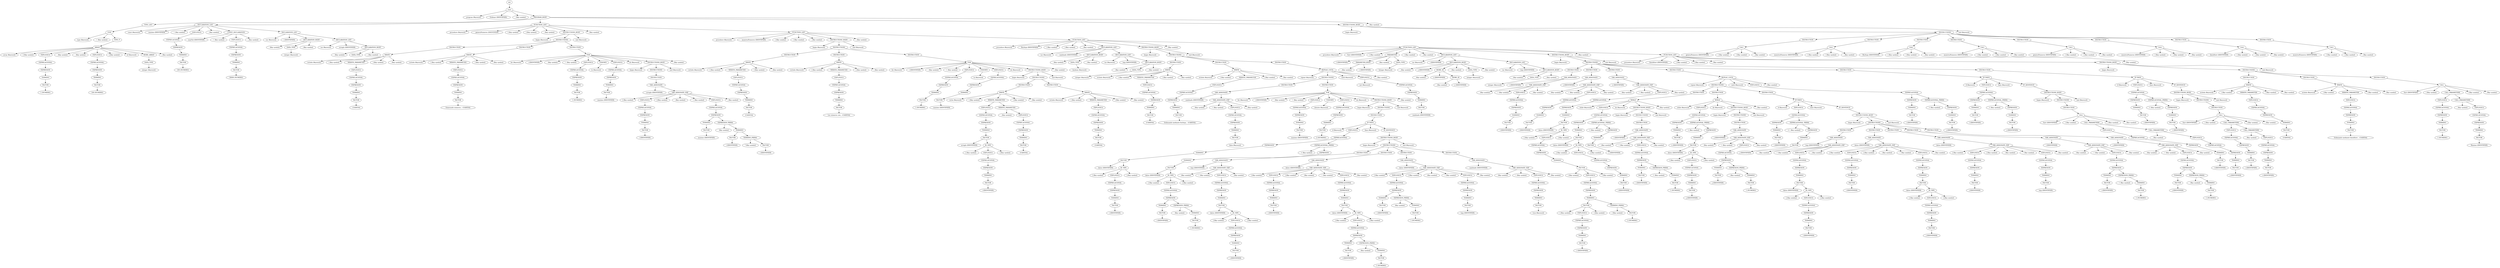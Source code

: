 digraph G{
nodo0[ label="init"];
nodo1[ label ="start"]
nodo0->nodo1; 
nodo2[ label ="program (Keyword)"]
nodo1->nodo2; 
nodo3[ label ="Ordenar (IDENTIFIER)"]
nodo1->nodo3; 
nodo4[ label ="; (Key symbol)"]
nodo1->nodo4; 
nodo5[ label ="PROGRAM_BODY"]
nodo1->nodo5; 
nodo6[ label ="TYPE_LIST"]
nodo5->nodo6; 
nodo7[ label ="TYPE"]
nodo6->nodo7; 
nodo8[ label ="type (Keyword)"]
nodo7->nodo8; 
nodo9[ label ="= (Key symbol)"]
nodo7->nodo9; 
nodo10[ label ="TYPE_P"]
nodo7->nodo10; 
nodo11[ label ="ARRAY"]
nodo10->nodo11; 
nodo12[ label ="array (Keyword)"]
nodo11->nodo12; 
nodo13[ label ="[ (Key symbol)"]
nodo11->nodo13; 
nodo14[ label ="EXPLOGICA"]
nodo11->nodo14; 
nodo15[ label ="EXPRELACIONAL"]
nodo14->nodo15; 
nodo16[ label ="EXPRESION"]
nodo15->nodo16; 
nodo17[ label ="TERMINO"]
nodo16->nodo17; 
nodo18[ label ="FACTOR"]
nodo17->nodo18; 
nodo19[ label ="1 (NUMERO)"]
nodo18->nodo19; 
nodo20[ label =". (Key symbol)"]
nodo11->nodo20; 
nodo21[ label =". (Key symbol)"]
nodo11->nodo21; 
nodo22[ label ="EXPLOGICA"]
nodo11->nodo22; 
nodo23[ label ="EXPRELACIONAL"]
nodo22->nodo23; 
nodo24[ label ="EXPRESION"]
nodo23->nodo24; 
nodo25[ label ="TERMINO"]
nodo24->nodo25; 
nodo26[ label ="FACTOR"]
nodo25->nodo26; 
nodo27[ label ="100 (NUMERO)"]
nodo26->nodo27; 
nodo28[ label ="] (Key symbol)"]
nodo11->nodo28; 
nodo29[ label ="of (Keyword)"]
nodo11->nodo29; 
nodo30[ label ="MORE_ARRAY"]
nodo11->nodo30; 
nodo31[ label ="DATA_TYPE"]
nodo30->nodo31; 
nodo32[ label ="integer (Keyword)"]
nodo31->nodo32; 
nodo33[ label ="; (Key symbol)"]
nodo11->nodo33; 
nodo34[ label ="DECLARATION_LIST"]
nodo5->nodo34; 
nodo35[ label ="const (Keyword)"]
nodo34->nodo35; 
nodo36[ label ="maximo (IDENTIFIER)"]
nodo34->nodo36; 
nodo37[ label ="= (Key symbol)"]
nodo34->nodo37; 
nodo38[ label ="EXPLOGICA"]
nodo34->nodo38; 
nodo39[ label ="EXPRELACIONAL"]
nodo38->nodo39; 
nodo40[ label ="EXPRESION"]
nodo39->nodo40; 
nodo41[ label ="TERMINO"]
nodo40->nodo41; 
nodo42[ label ="FACTOR"]
nodo41->nodo42; 
nodo43[ label ="100 (NUMERO)"]
nodo42->nodo43; 
nodo44[ label ="; (Key symbol)"]
nodo34->nodo44; 
nodo45[ label ="CONST_DECLARATION"]
nodo34->nodo45; 
nodo46[ label ="maxVal (IDENTIFIER)"]
nodo45->nodo46; 
nodo47[ label ="= (Key symbol)"]
nodo45->nodo47; 
nodo48[ label ="EXPLOGICA"]
nodo45->nodo48; 
nodo49[ label ="EXPRELACIONAL"]
nodo48->nodo49; 
nodo50[ label ="EXPRESION"]
nodo49->nodo50; 
nodo51[ label ="TERMINO"]
nodo50->nodo51; 
nodo52[ label ="FACTOR"]
nodo51->nodo52; 
nodo53[ label ="30000 (NUMERO)"]
nodo52->nodo53; 
nodo54[ label ="; (Key symbol)"]
nodo45->nodo54; 
nodo55[ label ="DECLARATION_LIST"]
nodo34->nodo55; 
nodo56[ label ="var (Keyword)"]
nodo55->nodo56; 
nodo57[ label ="i (IDENTIFIER)"]
nodo55->nodo57; 
nodo58[ label ="DECLARATION_BODY"]
nodo55->nodo58; 
nodo59[ label =": (Key symbol)"]
nodo58->nodo59; 
nodo60[ label ="DATA_TYPE"]
nodo58->nodo60; 
nodo61[ label ="integer (Keyword)"]
nodo60->nodo61; 
nodo62[ label ="; (Key symbol)"]
nodo58->nodo62; 
nodo63[ label ="DECLARATION_LIST"]
nodo55->nodo63; 
nodo64[ label ="var (Keyword)"]
nodo63->nodo64; 
nodo65[ label ="arreglo (IDENTIFIER)"]
nodo63->nodo65; 
nodo66[ label ="DECLARATION_BODY"]
nodo63->nodo66; 
nodo67[ label =": (Key symbol)"]
nodo66->nodo67; 
nodo68[ label ="DATA_TYPE"]
nodo66->nodo68; 
nodo69[ label ="; (Key symbol)"]
nodo66->nodo69; 
nodo70[ label ="FUNCTION_LIST"]
nodo5->nodo70; 
nodo71[ label ="procedure (Keyword)"]
nodo70->nodo71; 
nodo72[ label ="generaNumeros (IDENTIFIER)"]
nodo70->nodo72; 
nodo73[ label ="( (Key symbol)"]
nodo70->nodo73; 
nodo74[ label =") (Key symbol)"]
nodo70->nodo74; 
nodo75[ label ="; (Key symbol)"]
nodo70->nodo75; 
nodo76[ label ="INSTRUCTIONS_BODY"]
nodo70->nodo76; 
nodo77[ label ="begin (Keyword)"]
nodo76->nodo77; 
nodo78[ label ="INSTRUCTIONS"]
nodo76->nodo78; 
nodo79[ label ="INSTRUCTION"]
nodo78->nodo79; 
nodo80[ label ="WRITE"]
nodo79->nodo80; 
nodo81[ label ="writeln (Keyword)"]
nodo80->nodo81; 
nodo82[ label ="( (Key symbol)"]
nodo80->nodo82; 
nodo83[ label ="WRHITE_PARAMETER"]
nodo80->nodo83; 
nodo84[ label ="EXPLOGICA"]
nodo83->nodo84; 
nodo85[ label ="EXPRELACIONAL"]
nodo84->nodo85; 
nodo86[ label ="EXPRESION"]
nodo85->nodo86; 
nodo87[ label ="TERMINO"]
nodo86->nodo87; 
nodo88[ label ="FACTOR"]
nodo87->nodo88; 
nodo89[ label =" (CADENA)"]
nodo88->nodo89; 
nodo90[ label =") (Key symbol)"]
nodo80->nodo90; 
nodo91[ label ="; (Key symbol)"]
nodo80->nodo91; 
nodo92[ label ="INSTRUCTION"]
nodo78->nodo92; 
nodo93[ label ="WRITE"]
nodo92->nodo93; 
nodo94[ label ="writeln (Keyword)"]
nodo93->nodo94; 
nodo95[ label ="( (Key symbol)"]
nodo93->nodo95; 
nodo96[ label ="WRHITE_PARAMETER"]
nodo93->nodo96; 
nodo97[ label ="EXPLOGICA"]
nodo96->nodo97; 
nodo98[ label ="EXPRELACIONAL"]
nodo97->nodo98; 
nodo99[ label ="EXPRESION"]
nodo98->nodo99; 
nodo100[ label ="TERMINO"]
nodo99->nodo100; 
nodo101[ label ="FACTOR"]
nodo100->nodo101; 
nodo102[ label ="Generando números... (CADENA)"]
nodo101->nodo102; 
nodo103[ label =") (Key symbol)"]
nodo93->nodo103; 
nodo104[ label ="; (Key symbol)"]
nodo93->nodo104; 
nodo105[ label ="INSTRUCTION"]
nodo78->nodo105; 
nodo106[ label ="FOR"]
nodo105->nodo106; 
nodo107[ label ="for (Keyword)"]
nodo106->nodo107; 
nodo108[ label ="i (IDENTIFIER)"]
nodo106->nodo108; 
nodo109[ label =": (Key symbol)"]
nodo106->nodo109; 
nodo110[ label ="= (Key symbol)"]
nodo106->nodo110; 
nodo111[ label ="EXPLOGICA"]
nodo106->nodo111; 
nodo112[ label ="EXPRELACIONAL"]
nodo111->nodo112; 
nodo113[ label ="EXPRESION"]
nodo112->nodo113; 
nodo114[ label ="TERMINO"]
nodo113->nodo114; 
nodo115[ label ="FACTOR"]
nodo114->nodo115; 
nodo116[ label ="1 (NUMERO)"]
nodo115->nodo116; 
nodo117[ label ="TODOWN"]
nodo106->nodo117; 
nodo118[ label ="to (Keyword)"]
nodo117->nodo118; 
nodo119[ label ="EXPLOGICA"]
nodo106->nodo119; 
nodo120[ label ="EXPRELACIONAL"]
nodo119->nodo120; 
nodo121[ label ="EXPRESION"]
nodo120->nodo121; 
nodo122[ label ="TERMINO"]
nodo121->nodo122; 
nodo123[ label ="FACTOR"]
nodo122->nodo123; 
nodo124[ label ="maximo (IDENTIFIER)"]
nodo123->nodo124; 
nodo125[ label ="do (Keyword)"]
nodo106->nodo125; 
nodo126[ label ="INSTRUCTIONS_BODY"]
nodo106->nodo126; 
nodo127[ label ="begin (Keyword)"]
nodo126->nodo127; 
nodo128[ label ="INSTRUCTIONS"]
nodo126->nodo128; 
nodo129[ label ="INSTRUCTION"]
nodo128->nodo129; 
nodo130[ label ="VAR_ASSIGNATE"]
nodo129->nodo130; 
nodo131[ label ="arreglo (IDENTIFIER)"]
nodo130->nodo131; 
nodo132[ label ="VAR_ASSIGNATE_EXP"]
nodo130->nodo132; 
nodo133[ label ="[ (Key symbol)"]
nodo132->nodo133; 
nodo134[ label ="EXPLOGICA"]
nodo132->nodo134; 
nodo135[ label ="EXPRELACIONAL"]
nodo134->nodo135; 
nodo136[ label ="EXPRESION"]
nodo135->nodo136; 
nodo137[ label ="TERMINO"]
nodo136->nodo137; 
nodo138[ label ="FACTOR"]
nodo137->nodo138; 
nodo139[ label ="i (IDENTIFIER)"]
nodo138->nodo139; 
nodo140[ label ="] (Key symbol)"]
nodo132->nodo140; 
nodo141[ label =": (Key symbol)"]
nodo132->nodo141; 
nodo142[ label ="= (Key symbol)"]
nodo132->nodo142; 
nodo143[ label ="EXPLOGICA"]
nodo132->nodo143; 
nodo144[ label ="EXPRELACIONAL"]
nodo143->nodo144; 
nodo145[ label ="EXPRESION"]
nodo144->nodo145; 
nodo146[ label ="TERMINO"]
nodo145->nodo146; 
nodo147[ label ="FACTOR"]
nodo146->nodo147; 
nodo148[ label ="maximo (IDENTIFIER)"]
nodo147->nodo148; 
nodo149[ label ="EXPRESION_PRIMA"]
nodo145->nodo149; 
nodo150[ label ="- (Key symbol)"]
nodo149->nodo150; 
nodo151[ label ="TERMINO"]
nodo149->nodo151; 
nodo152[ label ="FACTOR"]
nodo151->nodo152; 
nodo153[ label ="i (IDENTIFIER)"]
nodo152->nodo153; 
nodo154[ label ="TERMINO_PRIMA "]
nodo151->nodo154; 
nodo155[ label ="* (Key symbol)"]
nodo154->nodo155; 
nodo156[ label ="FACTOR"]
nodo154->nodo156; 
nodo157[ label ="i (IDENTIFIER)"]
nodo156->nodo157; 
nodo158[ label ="; (Key symbol)"]
nodo132->nodo158; 
nodo159[ label ="end (Keyword)"]
nodo126->nodo159; 
nodo160[ label ="; (Key symbol)"]
nodo106->nodo160; 
nodo161[ label ="end (Keyword)"]
nodo76->nodo161; 
nodo162[ label ="; (Key symbol)"]
nodo70->nodo162; 
nodo163[ label ="FUNCTION_LIST"]
nodo70->nodo163; 
nodo164[ label ="procedure (Keyword)"]
nodo163->nodo164; 
nodo165[ label ="muestraNumeros (IDENTIFIER)"]
nodo163->nodo165; 
nodo166[ label ="( (Key symbol)"]
nodo163->nodo166; 
nodo167[ label =") (Key symbol)"]
nodo163->nodo167; 
nodo168[ label ="; (Key symbol)"]
nodo163->nodo168; 
nodo169[ label ="INSTRUCTIONS_BODY"]
nodo163->nodo169; 
nodo170[ label ="begin (Keyword)"]
nodo169->nodo170; 
nodo171[ label ="INSTRUCTIONS"]
nodo169->nodo171; 
nodo172[ label ="INSTRUCTION"]
nodo171->nodo172; 
nodo173[ label ="WRITE"]
nodo172->nodo173; 
nodo174[ label ="writeln (Keyword)"]
nodo173->nodo174; 
nodo175[ label ="( (Key symbol)"]
nodo173->nodo175; 
nodo176[ label ="WRHITE_PARAMETER"]
nodo173->nodo176; 
nodo177[ label ="EXPLOGICA"]
nodo176->nodo177; 
nodo178[ label ="EXPRELACIONAL"]
nodo177->nodo178; 
nodo179[ label ="EXPRESION"]
nodo178->nodo179; 
nodo180[ label ="TERMINO"]
nodo179->nodo180; 
nodo181[ label ="FACTOR"]
nodo180->nodo181; 
nodo182[ label =" (CADENA)"]
nodo181->nodo182; 
nodo183[ label =") (Key symbol)"]
nodo173->nodo183; 
nodo184[ label ="; (Key symbol)"]
nodo173->nodo184; 
nodo185[ label ="INSTRUCTION"]
nodo171->nodo185; 
nodo186[ label ="WRITE"]
nodo185->nodo186; 
nodo187[ label ="writeln (Keyword)"]
nodo186->nodo187; 
nodo188[ label ="( (Key symbol)"]
nodo186->nodo188; 
nodo189[ label ="WRHITE_PARAMETER"]
nodo186->nodo189; 
nodo190[ label ="EXPLOGICA"]
nodo189->nodo190; 
nodo191[ label ="EXPRELACIONAL"]
nodo190->nodo191; 
nodo192[ label ="EXPRESION"]
nodo191->nodo192; 
nodo193[ label ="TERMINO"]
nodo192->nodo193; 
nodo194[ label ="FACTOR"]
nodo193->nodo194; 
nodo195[ label ="Los números son... (CADENA)"]
nodo194->nodo195; 
nodo196[ label =") (Key symbol)"]
nodo186->nodo196; 
nodo197[ label ="; (Key symbol)"]
nodo186->nodo197; 
nodo198[ label ="INSTRUCTION"]
nodo171->nodo198; 
nodo199[ label ="FOR"]
nodo198->nodo199; 
nodo200[ label ="for (Keyword)"]
nodo199->nodo200; 
nodo201[ label ="i (IDENTIFIER)"]
nodo199->nodo201; 
nodo202[ label =": (Key symbol)"]
nodo199->nodo202; 
nodo203[ label ="= (Key symbol)"]
nodo199->nodo203; 
nodo204[ label ="EXPLOGICA"]
nodo199->nodo204; 
nodo205[ label ="EXPRELACIONAL"]
nodo204->nodo205; 
nodo206[ label ="EXPRESION"]
nodo205->nodo206; 
nodo207[ label ="TERMINO"]
nodo206->nodo207; 
nodo208[ label ="FACTOR"]
nodo207->nodo208; 
nodo209[ label ="1 (NUMERO)"]
nodo208->nodo209; 
nodo210[ label ="TODOWN"]
nodo199->nodo210; 
nodo211[ label ="to (Keyword)"]
nodo210->nodo211; 
nodo212[ label ="EXPLOGICA"]
nodo199->nodo212; 
nodo213[ label ="EXPRELACIONAL"]
nodo212->nodo213; 
nodo214[ label ="EXPRESION"]
nodo213->nodo214; 
nodo215[ label ="TERMINO"]
nodo214->nodo215; 
nodo216[ label ="FACTOR"]
nodo215->nodo216; 
nodo217[ label ="maximo (IDENTIFIER)"]
nodo216->nodo217; 
nodo218[ label ="do (Keyword)"]
nodo199->nodo218; 
nodo219[ label ="INSTRUCTIONS_BODY"]
nodo199->nodo219; 
nodo220[ label ="begin (Keyword)"]
nodo219->nodo220; 
nodo221[ label ="INSTRUCTIONS"]
nodo219->nodo221; 
nodo222[ label ="INSTRUCTION"]
nodo221->nodo222; 
nodo223[ label ="WRITE"]
nodo222->nodo223; 
nodo224[ label ="write (Keyword)"]
nodo223->nodo224; 
nodo225[ label ="( (Key symbol)"]
nodo223->nodo225; 
nodo226[ label ="WRHITE_PARAMETER"]
nodo223->nodo226; 
nodo227[ label ="EXPLOGICA"]
nodo226->nodo227; 
nodo228[ label ="EXPRELACIONAL"]
nodo227->nodo228; 
nodo229[ label ="EXPRESION"]
nodo228->nodo229; 
nodo230[ label ="TERMINO"]
nodo229->nodo230; 
nodo231[ label ="FACTOR"]
nodo230->nodo231; 
nodo232[ label ="arreglo (IDENTIFIER)"]
nodo231->nodo232; 
nodo233[ label ="ID_TIPE"]
nodo231->nodo233; 
nodo234[ label ="[ (Key symbol)"]
nodo233->nodo234; 
nodo235[ label ="EXPLOGICA"]
nodo233->nodo235; 
nodo236[ label ="EXPRELACIONAL"]
nodo235->nodo236; 
nodo237[ label ="EXPRESION"]
nodo236->nodo237; 
nodo238[ label ="TERMINO"]
nodo237->nodo238; 
nodo239[ label ="FACTOR"]
nodo238->nodo239; 
nodo240[ label ="i (IDENTIFIER)"]
nodo239->nodo240; 
nodo241[ label ="] (Key symbol)"]
nodo233->nodo241; 
nodo242[ label ="WRHITE_PARAMETER"]
nodo226->nodo242; 
nodo243[ label =", (Key symbol)"]
nodo242->nodo243; 
nodo244[ label ="EXPLOGICA"]
nodo242->nodo244; 
nodo245[ label ="EXPRELACIONAL"]
nodo244->nodo245; 
nodo246[ label ="EXPRESION"]
nodo245->nodo246; 
nodo247[ label ="TERMINO"]
nodo246->nodo247; 
nodo248[ label ="FACTOR"]
nodo247->nodo248; 
nodo249[ label ="  (CADENA)"]
nodo248->nodo249; 
nodo250[ label =") (Key symbol)"]
nodo223->nodo250; 
nodo251[ label ="; (Key symbol)"]
nodo223->nodo251; 
nodo252[ label ="INSTRUCTION"]
nodo221->nodo252; 
nodo253[ label ="WRITE"]
nodo252->nodo253; 
nodo254[ label ="writeln (Keyword)"]
nodo253->nodo254; 
nodo255[ label ="( (Key symbol)"]
nodo253->nodo255; 
nodo256[ label ="WRHITE_PARAMETER"]
nodo253->nodo256; 
nodo257[ label ="EXPLOGICA"]
nodo256->nodo257; 
nodo258[ label ="EXPRELACIONAL"]
nodo257->nodo258; 
nodo259[ label ="EXPRESION"]
nodo258->nodo259; 
nodo260[ label ="TERMINO"]
nodo259->nodo260; 
nodo261[ label ="FACTOR"]
nodo260->nodo261; 
nodo262[ label =" (CADENA)"]
nodo261->nodo262; 
nodo263[ label =") (Key symbol)"]
nodo253->nodo263; 
nodo264[ label ="; (Key symbol)"]
nodo253->nodo264; 
nodo265[ label ="end (Keyword)"]
nodo219->nodo265; 
nodo266[ label ="; (Key symbol)"]
nodo199->nodo266; 
nodo267[ label ="end (Keyword)"]
nodo169->nodo267; 
nodo268[ label ="; (Key symbol)"]
nodo163->nodo268; 
nodo269[ label ="FUNCTION_LIST"]
nodo163->nodo269; 
nodo270[ label ="procedure (Keyword)"]
nodo269->nodo270; 
nodo271[ label ="Burbuja (IDENTIFIER)"]
nodo269->nodo271; 
nodo272[ label ="( (Key symbol)"]
nodo269->nodo272; 
nodo273[ label =") (Key symbol)"]
nodo269->nodo273; 
nodo274[ label ="; (Key symbol)"]
nodo269->nodo274; 
nodo275[ label ="DECLARATION_LIST"]
nodo269->nodo275; 
nodo276[ label ="var (Keyword)"]
nodo275->nodo276; 
nodo277[ label ="cambiado (IDENTIFIER)"]
nodo275->nodo277; 
nodo278[ label ="DECLARATION_BODY"]
nodo275->nodo278; 
nodo279[ label =": (Key symbol)"]
nodo278->nodo279; 
nodo280[ label ="DATA_TYPE"]
nodo278->nodo280; 
nodo281[ label ="boolean (Keyword)"]
nodo280->nodo281; 
nodo282[ label ="; (Key symbol)"]
nodo278->nodo282; 
nodo283[ label ="DECLARATION_LIST"]
nodo275->nodo283; 
nodo284[ label ="var (Keyword)"]
nodo283->nodo284; 
nodo285[ label ="tmp (IDENTIFIER)"]
nodo283->nodo285; 
nodo286[ label ="DECLARATION_BODY"]
nodo283->nodo286; 
nodo287[ label =": (Key symbol)"]
nodo286->nodo287; 
nodo288[ label ="DATA_TYPE"]
nodo286->nodo288; 
nodo289[ label ="integer (Keyword)"]
nodo288->nodo289; 
nodo290[ label ="; (Key symbol)"]
nodo286->nodo290; 
nodo291[ label ="INSTRUCTIONS_BODY"]
nodo269->nodo291; 
nodo292[ label ="begin (Keyword)"]
nodo291->nodo292; 
nodo293[ label ="INSTRUCTIONS"]
nodo291->nodo293; 
nodo294[ label ="INSTRUCTION"]
nodo293->nodo294; 
nodo295[ label ="WRITE"]
nodo294->nodo295; 
nodo296[ label ="writeln (Keyword)"]
nodo295->nodo296; 
nodo297[ label ="( (Key symbol)"]
nodo295->nodo297; 
nodo298[ label ="WRHITE_PARAMETER"]
nodo295->nodo298; 
nodo299[ label ="EXPLOGICA"]
nodo298->nodo299; 
nodo300[ label ="EXPRELACIONAL"]
nodo299->nodo300; 
nodo301[ label ="EXPRESION"]
nodo300->nodo301; 
nodo302[ label ="TERMINO"]
nodo301->nodo302; 
nodo303[ label ="FACTOR"]
nodo302->nodo303; 
nodo304[ label =" (CADENA)"]
nodo303->nodo304; 
nodo305[ label =") (Key symbol)"]
nodo295->nodo305; 
nodo306[ label ="; (Key symbol)"]
nodo295->nodo306; 
nodo307[ label ="INSTRUCTION"]
nodo293->nodo307; 
nodo308[ label ="WRITE"]
nodo307->nodo308; 
nodo309[ label ="writeln (Keyword)"]
nodo308->nodo309; 
nodo310[ label ="( (Key symbol)"]
nodo308->nodo310; 
nodo311[ label ="WRHITE_PARAMETER"]
nodo308->nodo311; 
nodo312[ label ="EXPLOGICA"]
nodo311->nodo312; 
nodo313[ label ="EXPRELACIONAL"]
nodo312->nodo313; 
nodo314[ label ="EXPRESION"]
nodo313->nodo314; 
nodo315[ label ="TERMINO"]
nodo314->nodo315; 
nodo316[ label ="FACTOR"]
nodo315->nodo316; 
nodo317[ label ="Ordenando mediante burbuja... (CADENA)"]
nodo316->nodo317; 
nodo318[ label =") (Key symbol)"]
nodo308->nodo318; 
nodo319[ label ="; (Key symbol)"]
nodo308->nodo319; 
nodo320[ label ="INSTRUCTION"]
nodo293->nodo320; 
nodo321[ label ="REPEAT_UNTIL"]
nodo320->nodo321; 
nodo322[ label ="repeat (Keyword)"]
nodo321->nodo322; 
nodo323[ label ="INSTRUCTIONS"]
nodo321->nodo323; 
nodo324[ label ="INSTRUCTION"]
nodo323->nodo324; 
nodo325[ label ="VAR_ASSIGNATE"]
nodo324->nodo325; 
nodo326[ label ="cambiado (IDENTIFIER)"]
nodo325->nodo326; 
nodo327[ label ="VAR_ASSIGNATE_EXP"]
nodo325->nodo327; 
nodo328[ label =": (Key symbol)"]
nodo327->nodo328; 
nodo329[ label ="= (Key symbol)"]
nodo327->nodo329; 
nodo330[ label ="EXPLOGICA"]
nodo327->nodo330; 
nodo331[ label ="EXPRELACIONAL"]
nodo330->nodo331; 
nodo332[ label ="EXPRESION"]
nodo331->nodo332; 
nodo333[ label ="TERMINO"]
nodo332->nodo333; 
nodo334[ label ="FACTOR"]
nodo333->nodo334; 
nodo335[ label ="false (Keyword)"]
nodo334->nodo335; 
nodo336[ label ="; (Key symbol)"]
nodo327->nodo336; 
nodo337[ label ="INSTRUCTION"]
nodo323->nodo337; 
nodo338[ label ="FOR"]
nodo337->nodo338; 
nodo339[ label ="for (Keyword)"]
nodo338->nodo339; 
nodo340[ label ="i (IDENTIFIER)"]
nodo338->nodo340; 
nodo341[ label =": (Key symbol)"]
nodo338->nodo341; 
nodo342[ label ="= (Key symbol)"]
nodo338->nodo342; 
nodo343[ label ="EXPLOGICA"]
nodo338->nodo343; 
nodo344[ label ="EXPRELACIONAL"]
nodo343->nodo344; 
nodo345[ label ="EXPRESION"]
nodo344->nodo345; 
nodo346[ label ="TERMINO"]
nodo345->nodo346; 
nodo347[ label ="FACTOR"]
nodo346->nodo347; 
nodo348[ label ="maximo (IDENTIFIER)"]
nodo347->nodo348; 
nodo349[ label ="TODOWN"]
nodo338->nodo349; 
nodo350[ label ="downto (Keyword)"]
nodo349->nodo350; 
nodo351[ label ="EXPLOGICA"]
nodo338->nodo351; 
nodo352[ label ="EXPRELACIONAL"]
nodo351->nodo352; 
nodo353[ label ="EXPRESION"]
nodo352->nodo353; 
nodo354[ label ="TERMINO"]
nodo353->nodo354; 
nodo355[ label ="FACTOR"]
nodo354->nodo355; 
nodo356[ label ="2 (NUMERO)"]
nodo355->nodo356; 
nodo357[ label ="do (Keyword)"]
nodo338->nodo357; 
nodo358[ label ="INSTRUCTIONS_BODY"]
nodo338->nodo358; 
nodo359[ label ="begin (Keyword)"]
nodo358->nodo359; 
nodo360[ label ="INSTRUCTIONS"]
nodo358->nodo360; 
nodo361[ label ="INSTRUCTION"]
nodo360->nodo361; 
nodo362[ label ="IF-THEN"]
nodo361->nodo362; 
nodo363[ label ="if (Keyword)"]
nodo362->nodo363; 
nodo364[ label ="EXPLOGICA"]
nodo362->nodo364; 
nodo365[ label ="EXPRELACIONAL"]
nodo364->nodo365; 
nodo366[ label ="EXPRESION"]
nodo365->nodo366; 
nodo367[ label ="TERMINO"]
nodo366->nodo367; 
nodo368[ label ="FACTOR"]
nodo367->nodo368; 
nodo369[ label ="datos (IDENTIFIER)"]
nodo368->nodo369; 
nodo370[ label ="ID_TIPE"]
nodo368->nodo370; 
nodo371[ label ="[ (Key symbol)"]
nodo370->nodo371; 
nodo372[ label ="EXPLOGICA"]
nodo370->nodo372; 
nodo373[ label ="EXPRELACIONAL"]
nodo372->nodo373; 
nodo374[ label ="EXPRESION"]
nodo373->nodo374; 
nodo375[ label ="TERMINO"]
nodo374->nodo375; 
nodo376[ label ="FACTOR"]
nodo375->nodo376; 
nodo377[ label ="i (IDENTIFIER)"]
nodo376->nodo377; 
nodo378[ label ="] (Key symbol)"]
nodo370->nodo378; 
nodo379[ label ="EXPRELACIONAL_PRIMA"]
nodo365->nodo379; 
nodo380[ label ="< (Key symbol)"]
nodo379->nodo380; 
nodo381[ label ="EXPRESION"]
nodo379->nodo381; 
nodo382[ label ="TERMINO"]
nodo381->nodo382; 
nodo383[ label ="FACTOR"]
nodo382->nodo383; 
nodo384[ label ="datos (IDENTIFIER)"]
nodo383->nodo384; 
nodo385[ label ="ID_TIPE"]
nodo383->nodo385; 
nodo386[ label ="[ (Key symbol)"]
nodo385->nodo386; 
nodo387[ label ="EXPLOGICA"]
nodo385->nodo387; 
nodo388[ label ="EXPRELACIONAL"]
nodo387->nodo388; 
nodo389[ label ="EXPRESION"]
nodo388->nodo389; 
nodo390[ label ="TERMINO"]
nodo389->nodo390; 
nodo391[ label ="FACTOR"]
nodo390->nodo391; 
nodo392[ label ="i (IDENTIFIER)"]
nodo391->nodo392; 
nodo393[ label ="EXPRESION_PRIMA"]
nodo389->nodo393; 
nodo394[ label ="- (Key symbol)"]
nodo393->nodo394; 
nodo395[ label ="TERMINO"]
nodo393->nodo395; 
nodo396[ label ="FACTOR"]
nodo395->nodo396; 
nodo397[ label ="1 (NUMERO)"]
nodo396->nodo397; 
nodo398[ label ="] (Key symbol)"]
nodo385->nodo398; 
nodo399[ label ="then (Keyword)"]
nodo362->nodo399; 
nodo400[ label ="IF_SENTENCE"]
nodo362->nodo400; 
nodo401[ label ="INSTRUCTIONS_BODY"]
nodo400->nodo401; 
nodo402[ label ="begin (Keyword)"]
nodo401->nodo402; 
nodo403[ label ="INSTRUCTIONS"]
nodo401->nodo403; 
nodo404[ label ="INSTRUCTION"]
nodo403->nodo404; 
nodo405[ label ="VAR_ASSIGNATE"]
nodo404->nodo405; 
nodo406[ label ="tmp (IDENTIFIER)"]
nodo405->nodo406; 
nodo407[ label ="VAR_ASSIGNATE_EXP"]
nodo405->nodo407; 
nodo408[ label =": (Key symbol)"]
nodo407->nodo408; 
nodo409[ label ="= (Key symbol)"]
nodo407->nodo409; 
nodo410[ label ="EXPLOGICA"]
nodo407->nodo410; 
nodo411[ label ="EXPRELACIONAL"]
nodo410->nodo411; 
nodo412[ label ="EXPRESION"]
nodo411->nodo412; 
nodo413[ label ="TERMINO"]
nodo412->nodo413; 
nodo414[ label ="FACTOR"]
nodo413->nodo414; 
nodo415[ label ="datos (IDENTIFIER)"]
nodo414->nodo415; 
nodo416[ label ="ID_TIPE"]
nodo414->nodo416; 
nodo417[ label ="[ (Key symbol)"]
nodo416->nodo417; 
nodo418[ label ="EXPLOGICA"]
nodo416->nodo418; 
nodo419[ label ="EXPRELACIONAL"]
nodo418->nodo419; 
nodo420[ label ="EXPRESION"]
nodo419->nodo420; 
nodo421[ label ="TERMINO"]
nodo420->nodo421; 
nodo422[ label ="FACTOR"]
nodo421->nodo422; 
nodo423[ label ="i (IDENTIFIER)"]
nodo422->nodo423; 
nodo424[ label ="] (Key symbol)"]
nodo416->nodo424; 
nodo425[ label ="; (Key symbol)"]
nodo407->nodo425; 
nodo426[ label ="INSTRUCTION"]
nodo403->nodo426; 
nodo427[ label ="VAR_ASSIGNATE"]
nodo426->nodo427; 
nodo428[ label ="datos (IDENTIFIER)"]
nodo427->nodo428; 
nodo429[ label ="VAR_ASSIGNATE_EXP"]
nodo427->nodo429; 
nodo430[ label ="[ (Key symbol)"]
nodo429->nodo430; 
nodo431[ label ="EXPLOGICA"]
nodo429->nodo431; 
nodo432[ label ="EXPRELACIONAL"]
nodo431->nodo432; 
nodo433[ label ="EXPRESION"]
nodo432->nodo433; 
nodo434[ label ="TERMINO"]
nodo433->nodo434; 
nodo435[ label ="FACTOR"]
nodo434->nodo435; 
nodo436[ label ="i (IDENTIFIER)"]
nodo435->nodo436; 
nodo437[ label ="] (Key symbol)"]
nodo429->nodo437; 
nodo438[ label =": (Key symbol)"]
nodo429->nodo438; 
nodo439[ label ="= (Key symbol)"]
nodo429->nodo439; 
nodo440[ label ="EXPLOGICA"]
nodo429->nodo440; 
nodo441[ label ="EXPRELACIONAL"]
nodo440->nodo441; 
nodo442[ label ="EXPRESION"]
nodo441->nodo442; 
nodo443[ label ="TERMINO"]
nodo442->nodo443; 
nodo444[ label ="FACTOR"]
nodo443->nodo444; 
nodo445[ label ="datos (IDENTIFIER)"]
nodo444->nodo445; 
nodo446[ label ="ID_TIPE"]
nodo444->nodo446; 
nodo447[ label ="[ (Key symbol)"]
nodo446->nodo447; 
nodo448[ label ="EXPLOGICA"]
nodo446->nodo448; 
nodo449[ label ="EXPRELACIONAL"]
nodo448->nodo449; 
nodo450[ label ="EXPRESION"]
nodo449->nodo450; 
nodo451[ label ="TERMINO"]
nodo450->nodo451; 
nodo452[ label ="FACTOR"]
nodo451->nodo452; 
nodo453[ label ="i (IDENTIFIER)"]
nodo452->nodo453; 
nodo454[ label ="EXPRESION_PRIMA"]
nodo450->nodo454; 
nodo455[ label ="- (Key symbol)"]
nodo454->nodo455; 
nodo456[ label ="TERMINO"]
nodo454->nodo456; 
nodo457[ label ="FACTOR"]
nodo456->nodo457; 
nodo458[ label ="1 (NUMERO)"]
nodo457->nodo458; 
nodo459[ label ="] (Key symbol)"]
nodo446->nodo459; 
nodo460[ label ="; (Key symbol)"]
nodo429->nodo460; 
nodo461[ label ="INSTRUCTION"]
nodo403->nodo461; 
nodo462[ label ="VAR_ASSIGNATE"]
nodo461->nodo462; 
nodo463[ label ="datos (IDENTIFIER)"]
nodo462->nodo463; 
nodo464[ label ="VAR_ASSIGNATE_EXP"]
nodo462->nodo464; 
nodo465[ label ="[ (Key symbol)"]
nodo464->nodo465; 
nodo466[ label ="EXPLOGICA"]
nodo464->nodo466; 
nodo467[ label ="EXPRELACIONAL"]
nodo466->nodo467; 
nodo468[ label ="EXPRESION"]
nodo467->nodo468; 
nodo469[ label ="TERMINO"]
nodo468->nodo469; 
nodo470[ label ="FACTOR"]
nodo469->nodo470; 
nodo471[ label ="i (IDENTIFIER)"]
nodo470->nodo471; 
nodo472[ label ="EXPRESION_PRIMA"]
nodo468->nodo472; 
nodo473[ label ="- (Key symbol)"]
nodo472->nodo473; 
nodo474[ label ="TERMINO"]
nodo472->nodo474; 
nodo475[ label ="FACTOR"]
nodo474->nodo475; 
nodo476[ label ="1 (NUMERO)"]
nodo475->nodo476; 
nodo477[ label ="] (Key symbol)"]
nodo464->nodo477; 
nodo478[ label =": (Key symbol)"]
nodo464->nodo478; 
nodo479[ label ="= (Key symbol)"]
nodo464->nodo479; 
nodo480[ label ="EXPLOGICA"]
nodo464->nodo480; 
nodo481[ label ="EXPRELACIONAL"]
nodo480->nodo481; 
nodo482[ label ="EXPRESION"]
nodo481->nodo482; 
nodo483[ label ="TERMINO"]
nodo482->nodo483; 
nodo484[ label ="FACTOR"]
nodo483->nodo484; 
nodo485[ label ="tmp (IDENTIFIER)"]
nodo484->nodo485; 
nodo486[ label ="; (Key symbol)"]
nodo464->nodo486; 
nodo487[ label ="INSTRUCTION"]
nodo403->nodo487; 
nodo488[ label ="VAR_ASSIGNATE"]
nodo487->nodo488; 
nodo489[ label ="cambiado (IDENTIFIER)"]
nodo488->nodo489; 
nodo490[ label ="VAR_ASSIGNATE_EXP"]
nodo488->nodo490; 
nodo491[ label =": (Key symbol)"]
nodo490->nodo491; 
nodo492[ label ="= (Key symbol)"]
nodo490->nodo492; 
nodo493[ label ="EXPLOGICA"]
nodo490->nodo493; 
nodo494[ label ="EXPRELACIONAL"]
nodo493->nodo494; 
nodo495[ label ="EXPRESION"]
nodo494->nodo495; 
nodo496[ label ="TERMINO"]
nodo495->nodo496; 
nodo497[ label ="FACTOR"]
nodo496->nodo497; 
nodo498[ label ="true (Keyword)"]
nodo497->nodo498; 
nodo499[ label ="; (Key symbol)"]
nodo490->nodo499; 
nodo500[ label ="end (Keyword)"]
nodo401->nodo500; 
nodo501[ label ="end (Keyword)"]
nodo358->nodo501; 
nodo502[ label ="; (Key symbol)"]
nodo338->nodo502; 
nodo503[ label ="until (Keyword)"]
nodo321->nodo503; 
nodo504[ label ="EXPLOGICA"]
nodo321->nodo504; 
nodo505[ label ="not (Keyword)"]
nodo504->nodo505; 
nodo506[ label ="EXPRELACIONAL"]
nodo504->nodo506; 
nodo507[ label ="EXPRESION"]
nodo506->nodo507; 
nodo508[ label ="TERMINO"]
nodo507->nodo508; 
nodo509[ label ="FACTOR"]
nodo508->nodo509; 
nodo510[ label ="cambiado (IDENTIFIER)"]
nodo509->nodo510; 
nodo511[ label ="; (Key symbol)"]
nodo321->nodo511; 
nodo512[ label ="end (Keyword)"]
nodo291->nodo512; 
nodo513[ label ="; (Key symbol)"]
nodo269->nodo513; 
nodo514[ label ="FUNCTION_LIST"]
nodo269->nodo514; 
nodo515[ label ="procedure (Keyword)"]
nodo514->nodo515; 
nodo516[ label ="Sort (IDENTIFIER)"]
nodo514->nodo516; 
nodo517[ label ="( (Key symbol)"]
nodo514->nodo517; 
nodo518[ label ="PARAMETER"]
nodo514->nodo518; 
nodo519[ label ="l (IDENTIFIER)"]
nodo518->nodo519; 
nodo520[ label ="PARAMETER_BODY"]
nodo518->nodo520; 
nodo521[ label =", (Key symbol)"]
nodo520->nodo521; 
nodo522[ label ="r (IDENTIFIER)"]
nodo520->nodo522; 
nodo523[ label =": (Key symbol)"]
nodo518->nodo523; 
nodo524[ label ="DATA_TYPE"]
nodo518->nodo524; 
nodo525[ label ="Integer (Keyword)"]
nodo524->nodo525; 
nodo526[ label =") (Key symbol)"]
nodo514->nodo526; 
nodo527[ label ="; (Key symbol)"]
nodo514->nodo527; 
nodo528[ label ="DECLARATION_LIST"]
nodo514->nodo528; 
nodo529[ label ="var (Keyword)"]
nodo528->nodo529; 
nodo530[ label ="i (IDENTIFIER)"]
nodo528->nodo530; 
nodo531[ label ="DECLARATION_BODY"]
nodo528->nodo531; 
nodo532[ label =", (Key symbol)"]
nodo531->nodo532; 
nodo533[ label ="j (IDENTIFIER)"]
nodo531->nodo533; 
nodo534[ label ="MORE_ID"]
nodo531->nodo534; 
nodo535[ label =", (Key symbol)"]
nodo534->nodo535; 
nodo536[ label ="x (IDENTIFIER)"]
nodo534->nodo536; 
nodo537[ label ="MORE_ID"]
nodo534->nodo537; 
nodo538[ label =", (Key symbol)"]
nodo537->nodo538; 
nodo539[ label ="y (IDENTIFIER)"]
nodo537->nodo539; 
nodo540[ label =": (Key symbol)"]
nodo531->nodo540; 
nodo541[ label ="DATA_TYPE"]
nodo531->nodo541; 
nodo542[ label ="integer (Keyword)"]
nodo541->nodo542; 
nodo543[ label ="; (Key symbol)"]
nodo531->nodo543; 
nodo544[ label ="DECLARATION_LIST"]
nodo528->nodo544; 
nodo545[ label ="var (Keyword)"]
nodo544->nodo545; 
nodo546[ label ="tmp (IDENTIFIER)"]
nodo544->nodo546; 
nodo547[ label ="DECLARATION_BODY"]
nodo544->nodo547; 
nodo548[ label =": (Key symbol)"]
nodo547->nodo548; 
nodo549[ label ="DATA_TYPE"]
nodo547->nodo549; 
nodo550[ label ="integer (Keyword)"]
nodo549->nodo550; 
nodo551[ label ="; (Key symbol)"]
nodo547->nodo551; 
nodo552[ label ="INSTRUCTIONS_BODY"]
nodo514->nodo552; 
nodo553[ label ="begin (Keyword)"]
nodo552->nodo553; 
nodo554[ label ="INSTRUCTIONS"]
nodo552->nodo554; 
nodo555[ label ="INSTRUCTION"]
nodo554->nodo555; 
nodo556[ label ="VAR_ASSIGNATE"]
nodo555->nodo556; 
nodo557[ label ="i (IDENTIFIER)"]
nodo556->nodo557; 
nodo558[ label ="VAR_ASSIGNATE_EXP"]
nodo556->nodo558; 
nodo559[ label =": (Key symbol)"]
nodo558->nodo559; 
nodo560[ label ="= (Key symbol)"]
nodo558->nodo560; 
nodo561[ label ="EXPLOGICA"]
nodo558->nodo561; 
nodo562[ label ="EXPRELACIONAL"]
nodo561->nodo562; 
nodo563[ label ="EXPRESION"]
nodo562->nodo563; 
nodo564[ label ="TERMINO"]
nodo563->nodo564; 
nodo565[ label ="FACTOR"]
nodo564->nodo565; 
nodo566[ label ="l (IDENTIFIER)"]
nodo565->nodo566; 
nodo567[ label ="; (Key symbol)"]
nodo558->nodo567; 
nodo568[ label ="INSTRUCTION"]
nodo554->nodo568; 
nodo569[ label ="VAR_ASSIGNATE"]
nodo568->nodo569; 
nodo570[ label ="j (IDENTIFIER)"]
nodo569->nodo570; 
nodo571[ label ="VAR_ASSIGNATE_EXP"]
nodo569->nodo571; 
nodo572[ label =": (Key symbol)"]
nodo571->nodo572; 
nodo573[ label ="= (Key symbol)"]
nodo571->nodo573; 
nodo574[ label ="EXPLOGICA"]
nodo571->nodo574; 
nodo575[ label ="EXPRELACIONAL"]
nodo574->nodo575; 
nodo576[ label ="EXPRESION"]
nodo575->nodo576; 
nodo577[ label ="TERMINO"]
nodo576->nodo577; 
nodo578[ label ="FACTOR"]
nodo577->nodo578; 
nodo579[ label ="r (IDENTIFIER)"]
nodo578->nodo579; 
nodo580[ label ="; (Key symbol)"]
nodo571->nodo580; 
nodo581[ label ="INSTRUCTION"]
nodo554->nodo581; 
nodo582[ label ="VAR_ASSIGNATE"]
nodo581->nodo582; 
nodo583[ label ="x (IDENTIFIER)"]
nodo582->nodo583; 
nodo584[ label ="VAR_ASSIGNATE_EXP"]
nodo582->nodo584; 
nodo585[ label =": (Key symbol)"]
nodo584->nodo585; 
nodo586[ label ="= (Key symbol)"]
nodo584->nodo586; 
nodo587[ label ="EXPLOGICA"]
nodo584->nodo587; 
nodo588[ label ="EXPRELACIONAL"]
nodo587->nodo588; 
nodo589[ label ="EXPRESION"]
nodo588->nodo589; 
nodo590[ label ="TERMINO"]
nodo589->nodo590; 
nodo591[ label ="FACTOR"]
nodo590->nodo591; 
nodo592[ label ="datos (IDENTIFIER)"]
nodo591->nodo592; 
nodo593[ label ="ID_TIPE"]
nodo591->nodo593; 
nodo594[ label ="[ (Key symbol)"]
nodo593->nodo594; 
nodo595[ label ="EXPLOGICA"]
nodo593->nodo595; 
nodo596[ label ="EXPRELACIONAL"]
nodo595->nodo596; 
nodo597[ label ="EXPRESION"]
nodo596->nodo597; 
nodo598[ label ="TERMINO"]
nodo597->nodo598; 
nodo599[ label ="FACTOR"]
nodo598->nodo599; 
nodo600[ label ="( (Key symbol)"]
nodo599->nodo600; 
nodo601[ label ="EXPLOGICA"]
nodo599->nodo601; 
nodo602[ label ="EXPRELACIONAL"]
nodo601->nodo602; 
nodo603[ label ="EXPRESION"]
nodo602->nodo603; 
nodo604[ label ="TERMINO"]
nodo603->nodo604; 
nodo605[ label ="FACTOR"]
nodo604->nodo605; 
nodo606[ label ="( (Key symbol)"]
nodo605->nodo606; 
nodo607[ label ="EXPLOGICA"]
nodo605->nodo607; 
nodo608[ label ="EXPRELACIONAL"]
nodo607->nodo608; 
nodo609[ label ="EXPRESION"]
nodo608->nodo609; 
nodo610[ label ="TERMINO"]
nodo609->nodo610; 
nodo611[ label ="FACTOR"]
nodo610->nodo611; 
nodo612[ label ="r (IDENTIFIER)"]
nodo611->nodo612; 
nodo613[ label =") (Key symbol)"]
nodo605->nodo613; 
nodo614[ label ="TERMINO_PRIMA "]
nodo604->nodo614; 
nodo615[ label ="/ (Key symbol)"]
nodo614->nodo615; 
nodo616[ label ="FACTOR"]
nodo614->nodo616; 
nodo617[ label ="2 (NUMERO)"]
nodo616->nodo617; 
nodo618[ label =") (Key symbol)"]
nodo599->nodo618; 
nodo619[ label ="] (Key symbol)"]
nodo593->nodo619; 
nodo620[ label ="; (Key symbol)"]
nodo584->nodo620; 
nodo621[ label ="INSTRUCTION"]
nodo554->nodo621; 
nodo622[ label ="REPEAT_UNTIL"]
nodo621->nodo622; 
nodo623[ label ="repeat (Keyword)"]
nodo622->nodo623; 
nodo624[ label ="INSTRUCTIONS"]
nodo622->nodo624; 
nodo625[ label ="INSTRUCTION"]
nodo624->nodo625; 
nodo626[ label ="WHILE"]
nodo625->nodo626; 
nodo627[ label ="while (Keyword)"]
nodo626->nodo627; 
nodo628[ label ="EXPLOGICA"]
nodo626->nodo628; 
nodo629[ label ="EXPRELACIONAL"]
nodo628->nodo629; 
nodo630[ label ="EXPRESION"]
nodo629->nodo630; 
nodo631[ label ="TERMINO"]
nodo630->nodo631; 
nodo632[ label ="FACTOR"]
nodo631->nodo632; 
nodo633[ label ="datos (IDENTIFIER)"]
nodo632->nodo633; 
nodo634[ label ="ID_TIPE"]
nodo632->nodo634; 
nodo635[ label ="[ (Key symbol)"]
nodo634->nodo635; 
nodo636[ label ="EXPLOGICA"]
nodo634->nodo636; 
nodo637[ label ="EXPRELACIONAL"]
nodo636->nodo637; 
nodo638[ label ="EXPRESION"]
nodo637->nodo638; 
nodo639[ label ="TERMINO"]
nodo638->nodo639; 
nodo640[ label ="FACTOR"]
nodo639->nodo640; 
nodo641[ label ="i (IDENTIFIER)"]
nodo640->nodo641; 
nodo642[ label ="] (Key symbol)"]
nodo634->nodo642; 
nodo643[ label ="EXPRELACIONAL_PRIMA"]
nodo629->nodo643; 
nodo644[ label ="< (Key symbol)"]
nodo643->nodo644; 
nodo645[ label ="EXPRESION"]
nodo643->nodo645; 
nodo646[ label ="TERMINO"]
nodo645->nodo646; 
nodo647[ label ="FACTOR"]
nodo646->nodo647; 
nodo648[ label ="x (IDENTIFIER)"]
nodo647->nodo648; 
nodo649[ label ="do (Keyword)"]
nodo626->nodo649; 
nodo650[ label ="INSTRUCTIONS_BODY"]
nodo626->nodo650; 
nodo651[ label ="begin (Keyword)"]
nodo650->nodo651; 
nodo652[ label ="INSTRUCTIONS"]
nodo650->nodo652; 
nodo653[ label ="INSTRUCTION"]
nodo652->nodo653; 
nodo654[ label ="VAR_ASSIGNATE"]
nodo653->nodo654; 
nodo655[ label ="i (IDENTIFIER)"]
nodo654->nodo655; 
nodo656[ label ="VAR_ASSIGNATE_EXP"]
nodo654->nodo656; 
nodo657[ label =": (Key symbol)"]
nodo656->nodo657; 
nodo658[ label ="= (Key symbol)"]
nodo656->nodo658; 
nodo659[ label ="EXPLOGICA"]
nodo656->nodo659; 
nodo660[ label ="EXPRELACIONAL"]
nodo659->nodo660; 
nodo661[ label ="EXPRESION"]
nodo660->nodo661; 
nodo662[ label ="TERMINO"]
nodo661->nodo662; 
nodo663[ label ="FACTOR"]
nodo662->nodo663; 
nodo664[ label ="i (IDENTIFIER)"]
nodo663->nodo664; 
nodo665[ label ="EXPRESION_PRIMA"]
nodo661->nodo665; 
nodo666[ label ="+ (Key symbol)"]
nodo665->nodo666; 
nodo667[ label ="TERMINO"]
nodo665->nodo667; 
nodo668[ label ="FACTOR"]
nodo667->nodo668; 
nodo669[ label ="1 (NUMERO)"]
nodo668->nodo669; 
nodo670[ label ="; (Key symbol)"]
nodo656->nodo670; 
nodo671[ label ="end (Keyword)"]
nodo650->nodo671; 
nodo672[ label ="; (Key symbol)"]
nodo626->nodo672; 
nodo673[ label ="INSTRUCTION"]
nodo624->nodo673; 
nodo674[ label ="WHILE"]
nodo673->nodo674; 
nodo675[ label ="while (Keyword)"]
nodo674->nodo675; 
nodo676[ label ="EXPLOGICA"]
nodo674->nodo676; 
nodo677[ label ="EXPRELACIONAL"]
nodo676->nodo677; 
nodo678[ label ="EXPRESION"]
nodo677->nodo678; 
nodo679[ label ="TERMINO"]
nodo678->nodo679; 
nodo680[ label ="FACTOR"]
nodo679->nodo680; 
nodo681[ label ="x (IDENTIFIER)"]
nodo680->nodo681; 
nodo682[ label ="EXPRELACIONAL_PRIMA"]
nodo677->nodo682; 
nodo683[ label ="< (Key symbol)"]
nodo682->nodo683; 
nodo684[ label ="EXPRESION"]
nodo682->nodo684; 
nodo685[ label ="TERMINO"]
nodo684->nodo685; 
nodo686[ label ="FACTOR"]
nodo685->nodo686; 
nodo687[ label ="datos (IDENTIFIER)"]
nodo686->nodo687; 
nodo688[ label ="ID_TIPE"]
nodo686->nodo688; 
nodo689[ label ="[ (Key symbol)"]
nodo688->nodo689; 
nodo690[ label ="EXPLOGICA"]
nodo688->nodo690; 
nodo691[ label ="EXPRELACIONAL"]
nodo690->nodo691; 
nodo692[ label ="EXPRESION"]
nodo691->nodo692; 
nodo693[ label ="TERMINO"]
nodo692->nodo693; 
nodo694[ label ="FACTOR"]
nodo693->nodo694; 
nodo695[ label ="j (IDENTIFIER)"]
nodo694->nodo695; 
nodo696[ label ="] (Key symbol)"]
nodo688->nodo696; 
nodo697[ label ="do (Keyword)"]
nodo674->nodo697; 
nodo698[ label ="INSTRUCTIONS_BODY"]
nodo674->nodo698; 
nodo699[ label ="begin (Keyword)"]
nodo698->nodo699; 
nodo700[ label ="INSTRUCTIONS"]
nodo698->nodo700; 
nodo701[ label ="INSTRUCTION"]
nodo700->nodo701; 
nodo702[ label ="VAR_ASSIGNATE"]
nodo701->nodo702; 
nodo703[ label ="j (IDENTIFIER)"]
nodo702->nodo703; 
nodo704[ label ="VAR_ASSIGNATE_EXP"]
nodo702->nodo704; 
nodo705[ label =": (Key symbol)"]
nodo704->nodo705; 
nodo706[ label ="= (Key symbol)"]
nodo704->nodo706; 
nodo707[ label ="EXPLOGICA"]
nodo704->nodo707; 
nodo708[ label ="EXPRELACIONAL"]
nodo707->nodo708; 
nodo709[ label ="EXPRESION"]
nodo708->nodo709; 
nodo710[ label ="TERMINO"]
nodo709->nodo710; 
nodo711[ label ="FACTOR"]
nodo710->nodo711; 
nodo712[ label ="j (IDENTIFIER)"]
nodo711->nodo712; 
nodo713[ label ="EXPRESION_PRIMA"]
nodo709->nodo713; 
nodo714[ label ="- (Key symbol)"]
nodo713->nodo714; 
nodo715[ label ="TERMINO"]
nodo713->nodo715; 
nodo716[ label ="FACTOR"]
nodo715->nodo716; 
nodo717[ label ="1 (NUMERO)"]
nodo716->nodo717; 
nodo718[ label ="; (Key symbol)"]
nodo704->nodo718; 
nodo719[ label ="end (Keyword)"]
nodo698->nodo719; 
nodo720[ label ="; (Key symbol)"]
nodo674->nodo720; 
nodo721[ label ="INSTRUCTION"]
nodo624->nodo721; 
nodo722[ label ="IF-THEN"]
nodo721->nodo722; 
nodo723[ label ="if (Keyword)"]
nodo722->nodo723; 
nodo724[ label ="EXPLOGICA"]
nodo722->nodo724; 
nodo725[ label ="EXPRELACIONAL"]
nodo724->nodo725; 
nodo726[ label ="EXPRESION"]
nodo725->nodo726; 
nodo727[ label ="TERMINO"]
nodo726->nodo727; 
nodo728[ label ="FACTOR"]
nodo727->nodo728; 
nodo729[ label ="i (IDENTIFIER)"]
nodo728->nodo729; 
nodo730[ label ="EXPRELACIONAL_PRIMA"]
nodo725->nodo730; 
nodo731[ label ="<= (Key symbol)"]
nodo730->nodo731; 
nodo732[ label ="EXPRESION"]
nodo730->nodo732; 
nodo733[ label ="TERMINO"]
nodo732->nodo733; 
nodo734[ label ="FACTOR"]
nodo733->nodo734; 
nodo735[ label ="j (IDENTIFIER)"]
nodo734->nodo735; 
nodo736[ label ="then (Keyword)"]
nodo722->nodo736; 
nodo737[ label ="IF_SENTENCE"]
nodo722->nodo737; 
nodo738[ label ="INSTRUCTIONS_BODY"]
nodo737->nodo738; 
nodo739[ label ="begin (Keyword)"]
nodo738->nodo739; 
nodo740[ label ="INSTRUCTIONS"]
nodo738->nodo740; 
nodo741[ label ="INSTRUCTION"]
nodo740->nodo741; 
nodo742[ label ="VAR_ASSIGNATE"]
nodo741->nodo742; 
nodo743[ label ="tmp (IDENTIFIER)"]
nodo742->nodo743; 
nodo744[ label ="VAR_ASSIGNATE_EXP"]
nodo742->nodo744; 
nodo745[ label =": (Key symbol)"]
nodo744->nodo745; 
nodo746[ label ="= (Key symbol)"]
nodo744->nodo746; 
nodo747[ label ="EXPLOGICA"]
nodo744->nodo747; 
nodo748[ label ="EXPRELACIONAL"]
nodo747->nodo748; 
nodo749[ label ="EXPRESION"]
nodo748->nodo749; 
nodo750[ label ="TERMINO"]
nodo749->nodo750; 
nodo751[ label ="FACTOR"]
nodo750->nodo751; 
nodo752[ label ="datos (IDENTIFIER)"]
nodo751->nodo752; 
nodo753[ label ="ID_TIPE"]
nodo751->nodo753; 
nodo754[ label ="[ (Key symbol)"]
nodo753->nodo754; 
nodo755[ label ="EXPLOGICA"]
nodo753->nodo755; 
nodo756[ label ="EXPRELACIONAL"]
nodo755->nodo756; 
nodo757[ label ="EXPRESION"]
nodo756->nodo757; 
nodo758[ label ="TERMINO"]
nodo757->nodo758; 
nodo759[ label ="FACTOR"]
nodo758->nodo759; 
nodo760[ label ="i (IDENTIFIER)"]
nodo759->nodo760; 
nodo761[ label ="] (Key symbol)"]
nodo753->nodo761; 
nodo762[ label ="; (Key symbol)"]
nodo744->nodo762; 
nodo763[ label ="INSTRUCTION"]
nodo740->nodo763; 
nodo764[ label ="VAR_ASSIGNATE"]
nodo763->nodo764; 
nodo765[ label ="datos (IDENTIFIER)"]
nodo764->nodo765; 
nodo766[ label ="VAR_ASSIGNATE_EXP"]
nodo764->nodo766; 
nodo767[ label ="[ (Key symbol)"]
nodo766->nodo767; 
nodo768[ label ="EXPLOGICA"]
nodo766->nodo768; 
nodo769[ label ="EXPRELACIONAL"]
nodo768->nodo769; 
nodo770[ label ="EXPRESION"]
nodo769->nodo770; 
nodo771[ label ="TERMINO"]
nodo770->nodo771; 
nodo772[ label ="FACTOR"]
nodo771->nodo772; 
nodo773[ label ="i (IDENTIFIER)"]
nodo772->nodo773; 
nodo774[ label ="] (Key symbol)"]
nodo766->nodo774; 
nodo775[ label =": (Key symbol)"]
nodo766->nodo775; 
nodo776[ label ="= (Key symbol)"]
nodo766->nodo776; 
nodo777[ label ="EXPLOGICA"]
nodo766->nodo777; 
nodo778[ label ="EXPRELACIONAL"]
nodo777->nodo778; 
nodo779[ label ="EXPRESION"]
nodo778->nodo779; 
nodo780[ label ="TERMINO"]
nodo779->nodo780; 
nodo781[ label ="FACTOR"]
nodo780->nodo781; 
nodo782[ label ="datos (IDENTIFIER)"]
nodo781->nodo782; 
nodo783[ label ="ID_TIPE"]
nodo781->nodo783; 
nodo784[ label ="[ (Key symbol)"]
nodo783->nodo784; 
nodo785[ label ="EXPLOGICA"]
nodo783->nodo785; 
nodo786[ label ="EXPRELACIONAL"]
nodo785->nodo786; 
nodo787[ label ="EXPRESION"]
nodo786->nodo787; 
nodo788[ label ="TERMINO"]
nodo787->nodo788; 
nodo789[ label ="FACTOR"]
nodo788->nodo789; 
nodo790[ label ="j (IDENTIFIER)"]
nodo789->nodo790; 
nodo791[ label ="] (Key symbol)"]
nodo783->nodo791; 
nodo792[ label ="; (Key symbol)"]
nodo766->nodo792; 
nodo793[ label ="INSTRUCTION"]
nodo740->nodo793; 
nodo794[ label ="VAR_ASSIGNATE"]
nodo793->nodo794; 
nodo795[ label ="datos (IDENTIFIER)"]
nodo794->nodo795; 
nodo796[ label ="VAR_ASSIGNATE_EXP"]
nodo794->nodo796; 
nodo797[ label ="[ (Key symbol)"]
nodo796->nodo797; 
nodo798[ label ="EXPLOGICA"]
nodo796->nodo798; 
nodo799[ label ="EXPRELACIONAL"]
nodo798->nodo799; 
nodo800[ label ="EXPRESION"]
nodo799->nodo800; 
nodo801[ label ="TERMINO"]
nodo800->nodo801; 
nodo802[ label ="FACTOR"]
nodo801->nodo802; 
nodo803[ label ="j (IDENTIFIER)"]
nodo802->nodo803; 
nodo804[ label ="] (Key symbol)"]
nodo796->nodo804; 
nodo805[ label =": (Key symbol)"]
nodo796->nodo805; 
nodo806[ label ="= (Key symbol)"]
nodo796->nodo806; 
nodo807[ label ="EXPLOGICA"]
nodo796->nodo807; 
nodo808[ label ="EXPRELACIONAL"]
nodo807->nodo808; 
nodo809[ label ="EXPRESION"]
nodo808->nodo809; 
nodo810[ label ="TERMINO"]
nodo809->nodo810; 
nodo811[ label ="FACTOR"]
nodo810->nodo811; 
nodo812[ label ="tmp (IDENTIFIER)"]
nodo811->nodo812; 
nodo813[ label ="; (Key symbol)"]
nodo796->nodo813; 
nodo814[ label ="INSTRUCTION"]
nodo740->nodo814; 
nodo815[ label ="VAR_ASSIGNATE"]
nodo814->nodo815; 
nodo816[ label ="i (IDENTIFIER)"]
nodo815->nodo816; 
nodo817[ label ="VAR_ASSIGNATE_EXP"]
nodo815->nodo817; 
nodo818[ label =": (Key symbol)"]
nodo817->nodo818; 
nodo819[ label ="= (Key symbol)"]
nodo817->nodo819; 
nodo820[ label ="EXPLOGICA"]
nodo817->nodo820; 
nodo821[ label ="EXPRELACIONAL"]
nodo820->nodo821; 
nodo822[ label ="EXPRESION"]
nodo821->nodo822; 
nodo823[ label ="TERMINO"]
nodo822->nodo823; 
nodo824[ label ="FACTOR"]
nodo823->nodo824; 
nodo825[ label ="i (IDENTIFIER)"]
nodo824->nodo825; 
nodo826[ label ="EXPRESION_PRIMA"]
nodo822->nodo826; 
nodo827[ label ="+ (Key symbol)"]
nodo826->nodo827; 
nodo828[ label ="TERMINO"]
nodo826->nodo828; 
nodo829[ label ="FACTOR"]
nodo828->nodo829; 
nodo830[ label ="1 (NUMERO)"]
nodo829->nodo830; 
nodo831[ label ="; (Key symbol)"]
nodo817->nodo831; 
nodo832[ label ="INSTRUCTION"]
nodo740->nodo832; 
nodo833[ label ="VAR_ASSIGNATE"]
nodo832->nodo833; 
nodo834[ label ="j (IDENTIFIER)"]
nodo833->nodo834; 
nodo835[ label ="VAR_ASSIGNATE_EXP"]
nodo833->nodo835; 
nodo836[ label =": (Key symbol)"]
nodo835->nodo836; 
nodo837[ label ="= (Key symbol)"]
nodo835->nodo837; 
nodo838[ label ="EXPLOGICA"]
nodo835->nodo838; 
nodo839[ label ="EXPRELACIONAL"]
nodo838->nodo839; 
nodo840[ label ="EXPRESION"]
nodo839->nodo840; 
nodo841[ label ="TERMINO"]
nodo840->nodo841; 
nodo842[ label ="FACTOR"]
nodo841->nodo842; 
nodo843[ label ="j (IDENTIFIER)"]
nodo842->nodo843; 
nodo844[ label ="EXPRESION_PRIMA"]
nodo840->nodo844; 
nodo845[ label ="- (Key symbol)"]
nodo844->nodo845; 
nodo846[ label ="TERMINO"]
nodo844->nodo846; 
nodo847[ label ="FACTOR"]
nodo846->nodo847; 
nodo848[ label ="1 (NUMERO)"]
nodo847->nodo848; 
nodo849[ label ="; (Key symbol)"]
nodo835->nodo849; 
nodo850[ label ="end (Keyword)"]
nodo738->nodo850; 
nodo851[ label ="until (Keyword)"]
nodo622->nodo851; 
nodo852[ label ="EXPLOGICA"]
nodo622->nodo852; 
nodo853[ label ="EXPRELACIONAL"]
nodo852->nodo853; 
nodo854[ label ="EXPRESION"]
nodo853->nodo854; 
nodo855[ label ="TERMINO"]
nodo854->nodo855; 
nodo856[ label ="FACTOR"]
nodo855->nodo856; 
nodo857[ label ="i (IDENTIFIER)"]
nodo856->nodo857; 
nodo858[ label ="EXPRELACIONAL_PRIMA"]
nodo853->nodo858; 
nodo859[ label ="> (Key symbol)"]
nodo858->nodo859; 
nodo860[ label ="EXPRESION"]
nodo858->nodo860; 
nodo861[ label ="TERMINO"]
nodo860->nodo861; 
nodo862[ label ="FACTOR"]
nodo861->nodo862; 
nodo863[ label ="j (IDENTIFIER)"]
nodo862->nodo863; 
nodo864[ label ="; (Key symbol)"]
nodo622->nodo864; 
nodo865[ label ="INSTRUCTION"]
nodo554->nodo865; 
nodo866[ label ="IF-THEN"]
nodo865->nodo866; 
nodo867[ label ="if (Keyword)"]
nodo866->nodo867; 
nodo868[ label ="EXPLOGICA"]
nodo866->nodo868; 
nodo869[ label ="EXPRELACIONAL"]
nodo868->nodo869; 
nodo870[ label ="EXPRESION"]
nodo869->nodo870; 
nodo871[ label ="TERMINO"]
nodo870->nodo871; 
nodo872[ label ="FACTOR"]
nodo871->nodo872; 
nodo873[ label ="l (IDENTIFIER)"]
nodo872->nodo873; 
nodo874[ label ="EXPRELACIONAL_PRIMA"]
nodo869->nodo874; 
nodo875[ label ="< (Key symbol)"]
nodo874->nodo875; 
nodo876[ label ="EXPRESION"]
nodo874->nodo876; 
nodo877[ label ="TERMINO"]
nodo876->nodo877; 
nodo878[ label ="FACTOR"]
nodo877->nodo878; 
nodo879[ label ="j (IDENTIFIER)"]
nodo878->nodo879; 
nodo880[ label ="then (Keyword)"]
nodo866->nodo880; 
nodo881[ label ="IF_SENTENCE"]
nodo866->nodo881; 
nodo882[ label ="INSTRUCTIONS_BODY"]
nodo881->nodo882; 
nodo883[ label ="begin (Keyword)"]
nodo882->nodo883; 
nodo884[ label ="INSTRUCTIONS"]
nodo882->nodo884; 
nodo885[ label ="INSTRUCTION"]
nodo884->nodo885; 
nodo886[ label ="CALL"]
nodo885->nodo886; 
nodo887[ label ="Sort (IDENTIFIER)"]
nodo886->nodo887; 
nodo888[ label ="( (Key symbol)"]
nodo886->nodo888; 
nodo889[ label ="CALL_PARAMETERS"]
nodo886->nodo889; 
nodo890[ label ="EXPLOGICA"]
nodo889->nodo890; 
nodo891[ label ="EXPRELACIONAL"]
nodo890->nodo891; 
nodo892[ label ="EXPRESION"]
nodo891->nodo892; 
nodo893[ label ="TERMINO"]
nodo892->nodo893; 
nodo894[ label ="FACTOR"]
nodo893->nodo894; 
nodo895[ label ="l (IDENTIFIER)"]
nodo894->nodo895; 
nodo896[ label ="CALL_PARAMETERS"]
nodo889->nodo896; 
nodo897[ label =", (Key symbol)"]
nodo896->nodo897; 
nodo898[ label ="EXPLOGICA"]
nodo896->nodo898; 
nodo899[ label ="EXPRELACIONAL"]
nodo898->nodo899; 
nodo900[ label ="EXPRESION"]
nodo899->nodo900; 
nodo901[ label ="TERMINO"]
nodo900->nodo901; 
nodo902[ label ="FACTOR"]
nodo901->nodo902; 
nodo903[ label ="j (IDENTIFIER)"]
nodo902->nodo903; 
nodo904[ label =") (Key symbol)"]
nodo886->nodo904; 
nodo905[ label ="; (Key symbol)"]
nodo886->nodo905; 
nodo906[ label ="end (Keyword)"]
nodo882->nodo906; 
nodo907[ label ="INSTRUCTION"]
nodo554->nodo907; 
nodo908[ label ="IF-THEN"]
nodo907->nodo908; 
nodo909[ label ="if (Keyword)"]
nodo908->nodo909; 
nodo910[ label ="EXPLOGICA"]
nodo908->nodo910; 
nodo911[ label ="EXPRELACIONAL"]
nodo910->nodo911; 
nodo912[ label ="EXPRESION"]
nodo911->nodo912; 
nodo913[ label ="TERMINO"]
nodo912->nodo913; 
nodo914[ label ="FACTOR"]
nodo913->nodo914; 
nodo915[ label ="i (IDENTIFIER)"]
nodo914->nodo915; 
nodo916[ label ="EXPRELACIONAL_PRIMA"]
nodo911->nodo916; 
nodo917[ label ="< (Key symbol)"]
nodo916->nodo917; 
nodo918[ label ="EXPRESION"]
nodo916->nodo918; 
nodo919[ label ="TERMINO"]
nodo918->nodo919; 
nodo920[ label ="FACTOR"]
nodo919->nodo920; 
nodo921[ label ="r (IDENTIFIER)"]
nodo920->nodo921; 
nodo922[ label ="then (Keyword)"]
nodo908->nodo922; 
nodo923[ label ="IF_SENTENCE"]
nodo908->nodo923; 
nodo924[ label ="INSTRUCTIONS_BODY"]
nodo923->nodo924; 
nodo925[ label ="begin (Keyword)"]
nodo924->nodo925; 
nodo926[ label ="INSTRUCTIONS"]
nodo924->nodo926; 
nodo927[ label ="INSTRUCTION"]
nodo926->nodo927; 
nodo928[ label ="CALL"]
nodo927->nodo928; 
nodo929[ label ="Sort (IDENTIFIER)"]
nodo928->nodo929; 
nodo930[ label ="( (Key symbol)"]
nodo928->nodo930; 
nodo931[ label ="CALL_PARAMETERS"]
nodo928->nodo931; 
nodo932[ label ="EXPLOGICA"]
nodo931->nodo932; 
nodo933[ label ="EXPRELACIONAL"]
nodo932->nodo933; 
nodo934[ label ="EXPRESION"]
nodo933->nodo934; 
nodo935[ label ="TERMINO"]
nodo934->nodo935; 
nodo936[ label ="FACTOR"]
nodo935->nodo936; 
nodo937[ label ="i (IDENTIFIER)"]
nodo936->nodo937; 
nodo938[ label ="CALL_PARAMETERS"]
nodo931->nodo938; 
nodo939[ label =", (Key symbol)"]
nodo938->nodo939; 
nodo940[ label ="EXPLOGICA"]
nodo938->nodo940; 
nodo941[ label ="EXPRELACIONAL"]
nodo940->nodo941; 
nodo942[ label ="EXPRESION"]
nodo941->nodo942; 
nodo943[ label ="TERMINO"]
nodo942->nodo943; 
nodo944[ label ="FACTOR"]
nodo943->nodo944; 
nodo945[ label ="r (IDENTIFIER)"]
nodo944->nodo945; 
nodo946[ label =") (Key symbol)"]
nodo928->nodo946; 
nodo947[ label ="; (Key symbol)"]
nodo928->nodo947; 
nodo948[ label ="end (Keyword)"]
nodo924->nodo948; 
nodo949[ label ="end (Keyword)"]
nodo552->nodo949; 
nodo950[ label ="; (Key symbol)"]
nodo514->nodo950; 
nodo951[ label ="FUNCTION_LIST"]
nodo514->nodo951; 
nodo952[ label ="procedure (Keyword)"]
nodo951->nodo952; 
nodo953[ label ="QuickSort (IDENTIFIER)"]
nodo951->nodo953; 
nodo954[ label ="( (Key symbol)"]
nodo951->nodo954; 
nodo955[ label =") (Key symbol)"]
nodo951->nodo955; 
nodo956[ label ="; (Key symbol)"]
nodo951->nodo956; 
nodo957[ label ="INSTRUCTIONS_BODY"]
nodo951->nodo957; 
nodo958[ label ="begin (Keyword)"]
nodo957->nodo958; 
nodo959[ label ="INSTRUCTIONS"]
nodo957->nodo959; 
nodo960[ label ="INSTRUCTION"]
nodo959->nodo960; 
nodo961[ label ="WRITE"]
nodo960->nodo961; 
nodo962[ label ="writeln (Keyword)"]
nodo961->nodo962; 
nodo963[ label ="( (Key symbol)"]
nodo961->nodo963; 
nodo964[ label ="WRHITE_PARAMETER"]
nodo961->nodo964; 
nodo965[ label ="EXPLOGICA"]
nodo964->nodo965; 
nodo966[ label ="EXPRELACIONAL"]
nodo965->nodo966; 
nodo967[ label ="EXPRESION"]
nodo966->nodo967; 
nodo968[ label ="TERMINO"]
nodo967->nodo968; 
nodo969[ label ="FACTOR"]
nodo968->nodo969; 
nodo970[ label =" (CADENA)"]
nodo969->nodo970; 
nodo971[ label =") (Key symbol)"]
nodo961->nodo971; 
nodo972[ label ="; (Key symbol)"]
nodo961->nodo972; 
nodo973[ label ="INSTRUCTION"]
nodo959->nodo973; 
nodo974[ label ="WRITE"]
nodo973->nodo974; 
nodo975[ label ="writeln (Keyword)"]
nodo974->nodo975; 
nodo976[ label ="( (Key symbol)"]
nodo974->nodo976; 
nodo977[ label ="WRHITE_PARAMETER"]
nodo974->nodo977; 
nodo978[ label ="EXPLOGICA"]
nodo977->nodo978; 
nodo979[ label ="EXPRELACIONAL"]
nodo978->nodo979; 
nodo980[ label ="EXPRESION"]
nodo979->nodo980; 
nodo981[ label ="TERMINO"]
nodo980->nodo981; 
nodo982[ label ="FACTOR"]
nodo981->nodo982; 
nodo983[ label ="Ordenando mediante QuickSort... (CADENA)"]
nodo982->nodo983; 
nodo984[ label =") (Key symbol)"]
nodo974->nodo984; 
nodo985[ label ="; (Key symbol)"]
nodo974->nodo985; 
nodo986[ label ="INSTRUCTION"]
nodo959->nodo986; 
nodo987[ label ="CALL"]
nodo986->nodo987; 
nodo988[ label ="Sort (IDENTIFIER)"]
nodo987->nodo988; 
nodo989[ label ="( (Key symbol)"]
nodo987->nodo989; 
nodo990[ label ="CALL_PARAMETERS"]
nodo987->nodo990; 
nodo991[ label ="EXPLOGICA"]
nodo990->nodo991; 
nodo992[ label ="EXPRELACIONAL"]
nodo991->nodo992; 
nodo993[ label ="EXPRESION"]
nodo992->nodo993; 
nodo994[ label ="TERMINO"]
nodo993->nodo994; 
nodo995[ label ="FACTOR"]
nodo994->nodo995; 
nodo996[ label ="1 (NUMERO)"]
nodo995->nodo996; 
nodo997[ label ="CALL_PARAMETERS"]
nodo990->nodo997; 
nodo998[ label =", (Key symbol)"]
nodo997->nodo998; 
nodo999[ label ="EXPLOGICA"]
nodo997->nodo999; 
nodo1000[ label ="EXPRELACIONAL"]
nodo999->nodo1000; 
nodo1001[ label ="EXPRESION"]
nodo1000->nodo1001; 
nodo1002[ label ="TERMINO"]
nodo1001->nodo1002; 
nodo1003[ label ="FACTOR"]
nodo1002->nodo1003; 
nodo1004[ label ="Maximo (IDENTIFIER)"]
nodo1003->nodo1004; 
nodo1005[ label =") (Key symbol)"]
nodo987->nodo1005; 
nodo1006[ label ="; (Key symbol)"]
nodo987->nodo1006; 
nodo1007[ label ="end (Keyword)"]
nodo957->nodo1007; 
nodo1008[ label ="; (Key symbol)"]
nodo951->nodo1008; 
nodo1009[ label ="INSTRUCTIONS_BODY"]
nodo5->nodo1009; 
nodo1010[ label ="begin (Keyword)"]
nodo1009->nodo1010; 
nodo1011[ label ="INSTRUCTIONS"]
nodo1009->nodo1011; 
nodo1012[ label ="INSTRUCTION"]
nodo1011->nodo1012; 
nodo1013[ label ="CALL"]
nodo1012->nodo1013; 
nodo1014[ label ="generaNumeros (IDENTIFIER)"]
nodo1013->nodo1014; 
nodo1015[ label ="( (Key symbol)"]
nodo1013->nodo1015; 
nodo1016[ label =") (Key symbol)"]
nodo1013->nodo1016; 
nodo1017[ label ="; (Key symbol)"]
nodo1013->nodo1017; 
nodo1018[ label ="INSTRUCTION"]
nodo1011->nodo1018; 
nodo1019[ label ="CALL"]
nodo1018->nodo1019; 
nodo1020[ label ="muestraNumeros (IDENTIFIER)"]
nodo1019->nodo1020; 
nodo1021[ label ="( (Key symbol)"]
nodo1019->nodo1021; 
nodo1022[ label =") (Key symbol)"]
nodo1019->nodo1022; 
nodo1023[ label ="; (Key symbol)"]
nodo1019->nodo1023; 
nodo1024[ label ="INSTRUCTION"]
nodo1011->nodo1024; 
nodo1025[ label ="CALL"]
nodo1024->nodo1025; 
nodo1026[ label ="Burbuja (IDENTIFIER)"]
nodo1025->nodo1026; 
nodo1027[ label ="( (Key symbol)"]
nodo1025->nodo1027; 
nodo1028[ label =") (Key symbol)"]
nodo1025->nodo1028; 
nodo1029[ label ="; (Key symbol)"]
nodo1025->nodo1029; 
nodo1030[ label ="INSTRUCTION"]
nodo1011->nodo1030; 
nodo1031[ label ="CALL"]
nodo1030->nodo1031; 
nodo1032[ label ="muestraNumeros (IDENTIFIER)"]
nodo1031->nodo1032; 
nodo1033[ label ="( (Key symbol)"]
nodo1031->nodo1033; 
nodo1034[ label =") (Key symbol)"]
nodo1031->nodo1034; 
nodo1035[ label ="; (Key symbol)"]
nodo1031->nodo1035; 
nodo1036[ label ="INSTRUCTION"]
nodo1011->nodo1036; 
nodo1037[ label ="CALL"]
nodo1036->nodo1037; 
nodo1038[ label ="generaNumeros (IDENTIFIER)"]
nodo1037->nodo1038; 
nodo1039[ label ="( (Key symbol)"]
nodo1037->nodo1039; 
nodo1040[ label =") (Key symbol)"]
nodo1037->nodo1040; 
nodo1041[ label ="; (Key symbol)"]
nodo1037->nodo1041; 
nodo1042[ label ="INSTRUCTION"]
nodo1011->nodo1042; 
nodo1043[ label ="CALL"]
nodo1042->nodo1043; 
nodo1044[ label ="muestraNumeros (IDENTIFIER)"]
nodo1043->nodo1044; 
nodo1045[ label ="( (Key symbol)"]
nodo1043->nodo1045; 
nodo1046[ label =") (Key symbol)"]
nodo1043->nodo1046; 
nodo1047[ label ="; (Key symbol)"]
nodo1043->nodo1047; 
nodo1048[ label ="INSTRUCTION"]
nodo1011->nodo1048; 
nodo1049[ label ="CALL"]
nodo1048->nodo1049; 
nodo1050[ label ="QuickSort (IDENTIFIER)"]
nodo1049->nodo1050; 
nodo1051[ label ="( (Key symbol)"]
nodo1049->nodo1051; 
nodo1052[ label =") (Key symbol)"]
nodo1049->nodo1052; 
nodo1053[ label ="; (Key symbol)"]
nodo1049->nodo1053; 
nodo1054[ label ="INSTRUCTION"]
nodo1011->nodo1054; 
nodo1055[ label ="CALL"]
nodo1054->nodo1055; 
nodo1056[ label ="muestraNumeros (IDENTIFIER)"]
nodo1055->nodo1056; 
nodo1057[ label ="( (Key symbol)"]
nodo1055->nodo1057; 
nodo1058[ label =") (Key symbol)"]
nodo1055->nodo1058; 
nodo1059[ label ="; (Key symbol)"]
nodo1055->nodo1059; 
nodo1060[ label ="end (Keyword)"]
nodo1009->nodo1060; 
nodo1061[ label =". (Key symbol)"]
nodo5->nodo1061; 
}